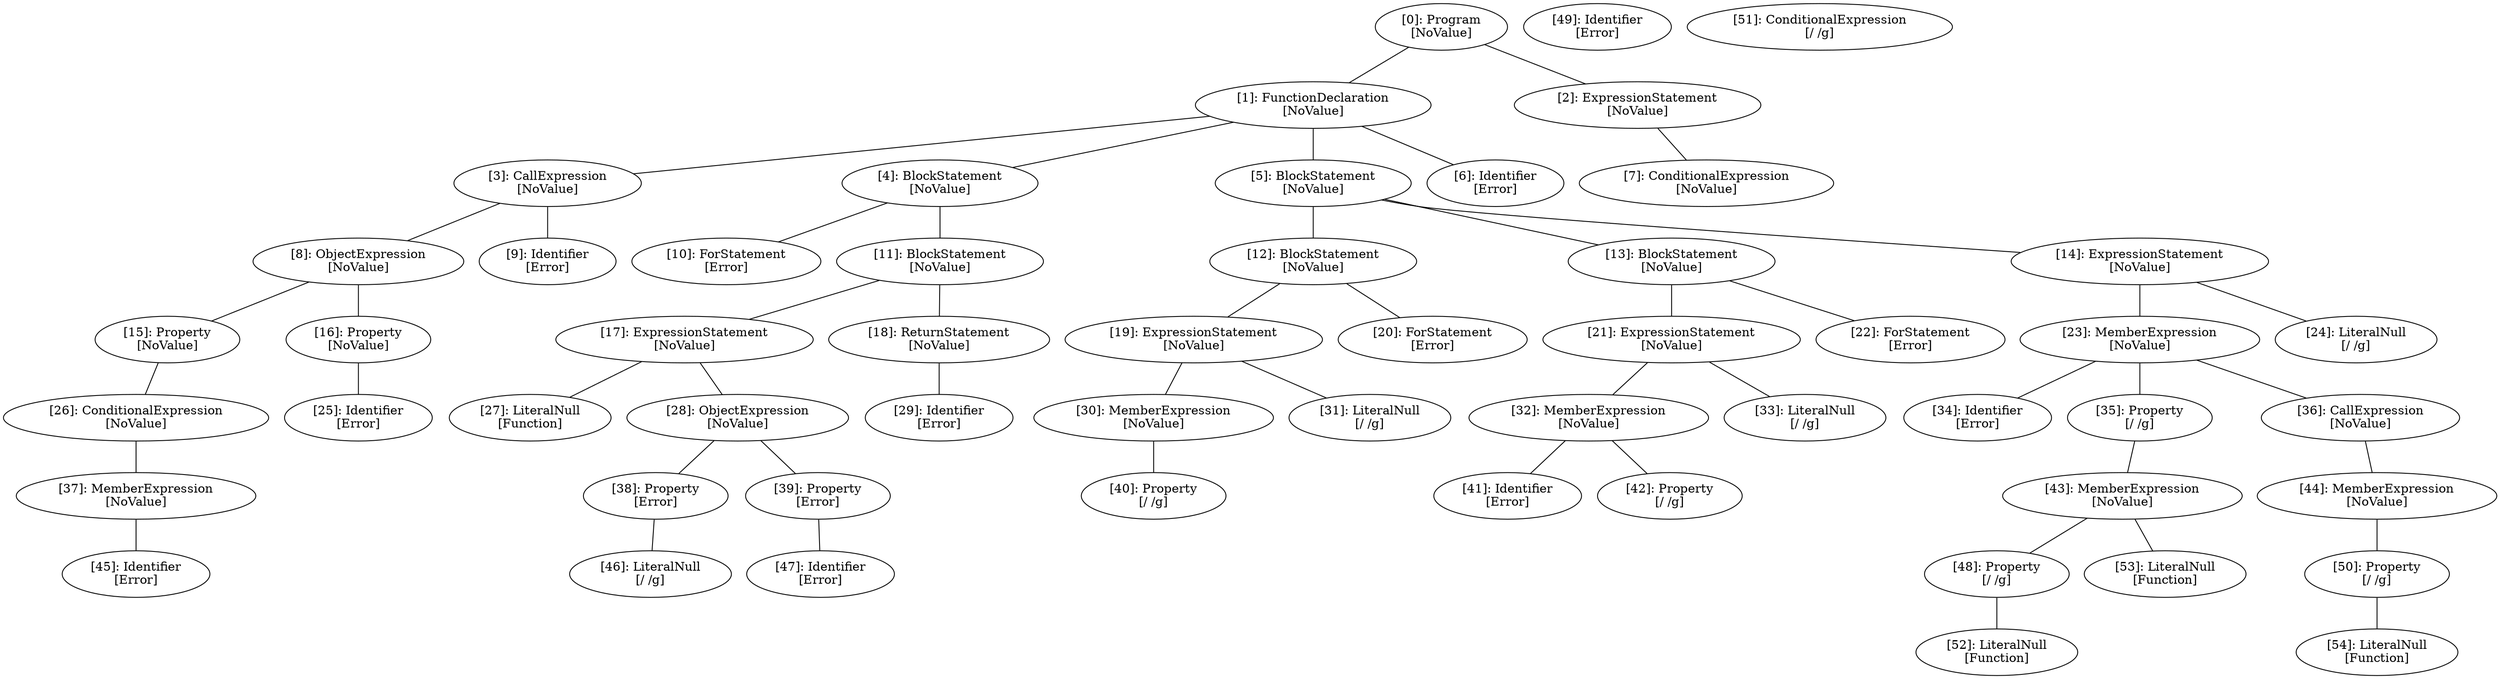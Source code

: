 // Result
graph {
	0 [label="[0]: Program
[NoValue]"]
	1 [label="[1]: FunctionDeclaration
[NoValue]"]
	2 [label="[2]: ExpressionStatement
[NoValue]"]
	3 [label="[3]: CallExpression
[NoValue]"]
	4 [label="[4]: BlockStatement
[NoValue]"]
	5 [label="[5]: BlockStatement
[NoValue]"]
	6 [label="[6]: Identifier
[Error]"]
	7 [label="[7]: ConditionalExpression
[NoValue]"]
	8 [label="[8]: ObjectExpression
[NoValue]"]
	9 [label="[9]: Identifier
[Error]"]
	10 [label="[10]: ForStatement
[Error]"]
	11 [label="[11]: BlockStatement
[NoValue]"]
	12 [label="[12]: BlockStatement
[NoValue]"]
	13 [label="[13]: BlockStatement
[NoValue]"]
	14 [label="[14]: ExpressionStatement
[NoValue]"]
	15 [label="[15]: Property
[NoValue]"]
	16 [label="[16]: Property
[NoValue]"]
	17 [label="[17]: ExpressionStatement
[NoValue]"]
	18 [label="[18]: ReturnStatement
[NoValue]"]
	19 [label="[19]: ExpressionStatement
[NoValue]"]
	20 [label="[20]: ForStatement
[Error]"]
	21 [label="[21]: ExpressionStatement
[NoValue]"]
	22 [label="[22]: ForStatement
[Error]"]
	23 [label="[23]: MemberExpression
[NoValue]"]
	24 [label="[24]: LiteralNull
[/ /g]"]
	25 [label="[25]: Identifier
[Error]"]
	26 [label="[26]: ConditionalExpression
[NoValue]"]
	27 [label="[27]: LiteralNull
[Function]"]
	28 [label="[28]: ObjectExpression
[NoValue]"]
	29 [label="[29]: Identifier
[Error]"]
	30 [label="[30]: MemberExpression
[NoValue]"]
	31 [label="[31]: LiteralNull
[/ /g]"]
	32 [label="[32]: MemberExpression
[NoValue]"]
	33 [label="[33]: LiteralNull
[/ /g]"]
	34 [label="[34]: Identifier
[Error]"]
	35 [label="[35]: Property
[/ /g]"]
	36 [label="[36]: CallExpression
[NoValue]"]
	37 [label="[37]: MemberExpression
[NoValue]"]
	38 [label="[38]: Property
[Error]"]
	39 [label="[39]: Property
[Error]"]
	40 [label="[40]: Property
[/ /g]"]
	41 [label="[41]: Identifier
[Error]"]
	42 [label="[42]: Property
[/ /g]"]
	43 [label="[43]: MemberExpression
[NoValue]"]
	44 [label="[44]: MemberExpression
[NoValue]"]
	45 [label="[45]: Identifier
[Error]"]
	46 [label="[46]: LiteralNull
[/ /g]"]
	47 [label="[47]: Identifier
[Error]"]
	48 [label="[48]: Property
[/ /g]"]
	49 [label="[49]: Identifier
[Error]"]
	50 [label="[50]: Property
[/ /g]"]
	51 [label="[51]: ConditionalExpression
[/ /g]"]
	52 [label="[52]: LiteralNull
[Function]"]
	53 [label="[53]: LiteralNull
[Function]"]
	54 [label="[54]: LiteralNull
[Function]"]
	0 -- 1
	0 -- 2
	1 -- 3
	1 -- 4
	1 -- 5
	1 -- 6
	2 -- 7
	3 -- 8
	3 -- 9
	4 -- 10
	4 -- 11
	5 -- 12
	5 -- 13
	5 -- 14
	8 -- 15
	8 -- 16
	11 -- 17
	11 -- 18
	12 -- 19
	12 -- 20
	13 -- 21
	13 -- 22
	14 -- 23
	14 -- 24
	15 -- 26
	16 -- 25
	17 -- 27
	17 -- 28
	18 -- 29
	19 -- 30
	19 -- 31
	21 -- 32
	21 -- 33
	23 -- 34
	23 -- 35
	23 -- 36
	26 -- 37
	28 -- 38
	28 -- 39
	30 -- 40
	32 -- 41
	32 -- 42
	35 -- 43
	36 -- 44
	37 -- 45
	38 -- 46
	39 -- 47
	43 -- 48
	43 -- 53
	44 -- 50
	48 -- 52
	50 -- 54
}
